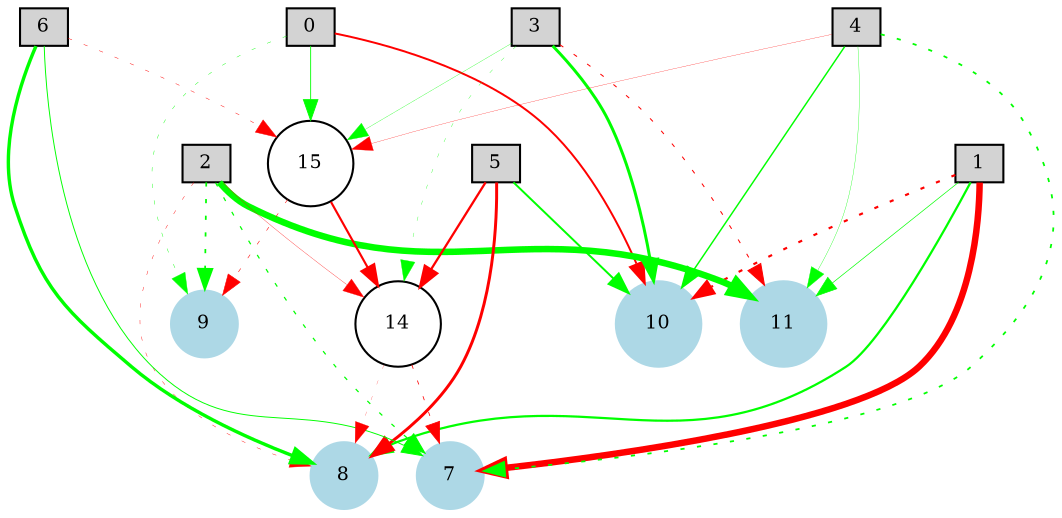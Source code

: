 digraph {
	node [fontsize=9 height=0.2 shape=circle width=0.2]
		0 [shape=box style=filled]
		1 [shape=box style=filled]
		2 [shape=box style=filled]
		3 [shape=box style=filled]
		4 [shape=box style=filled]
		5 [shape=box style=filled]
		6 [shape=box style=filled]
		7 [color=lightblue style=filled]
		8 [color=lightblue style=filled]
		9 [color=lightblue style=filled]
		10 [color=lightblue style=filled]
		11 [color=lightblue style=filled]
			3 -> 15 [color=green penwidth=0.14946131012138883 style=solid]
			4 -> 7 [color=green penwidth=0.8531889081027401 style=dotted]
			3 -> 14 [color=green penwidth=0.15396045742253178 style=dotted]
			4 -> 10 [color=green penwidth=0.6996550617935939 style=solid]
			2 -> 8 [color=red penwidth=0.19502902142528328 style=dotted]
			15 -> 9 [color=red penwidth=0.26784156611051335 style=dotted]
			3 -> 11 [color=red penwidth=0.49332945911750326 style=dotted]
			1 -> 10 [color=red penwidth=1.0457316259214025 style=dotted]
			0 -> 10 [color=red penwidth=0.945748106152486 style=solid]
			5 -> 10 [color=green penwidth=0.9455655506953393 style=solid]
			15 -> 14 [color=red penwidth=1.0270027376517379 style=solid]
			2 -> 14 [color=red penwidth=0.14824024136047503 style=solid]
			5 -> 8 [color=red penwidth=1.4208540541072898 style=solid]
			6 -> 8 [color=green penwidth=1.6429316424550784 style=solid]
			2 -> 7 [color=green penwidth=0.5947840144477861 style=dotted]
			1 -> 11 [color=green penwidth=0.3211525251333652 style=solid]
			6 -> 7 [color=green penwidth=0.4613942956126278 style=solid]
			2 -> 9 [color=green penwidth=0.8350695565929226 style=dotted]
			0 -> 15 [color=green penwidth=0.42100577669767614 style=solid]
			4 -> 15 [color=red penwidth=0.12734137544208393 style=solid]
			2 -> 11 [color=green penwidth=3.12791107626127 style=solid]
			14 -> 8 [color=red penwidth=0.10414234558772678 style=dotted]
			5 -> 14 [color=red penwidth=1.0951506266186042 style=solid]
			1 -> 8 [color=green penwidth=1.069976390204243 style=solid]
			4 -> 11 [color=green penwidth=0.16030935105705227 style=solid]
			1 -> 7 [color=red penwidth=3.111124228737905 style=solid]
			0 -> 9 [color=green penwidth=0.19685023720923717 style=dotted]
			14 -> 7 [color=red penwidth=0.37672977831166343 style=dotted]
			6 -> 15 [color=red penwidth=0.21883334970557428 style=dotted]
			3 -> 10 [color=green penwidth=1.4283917217458548 style=solid]
}